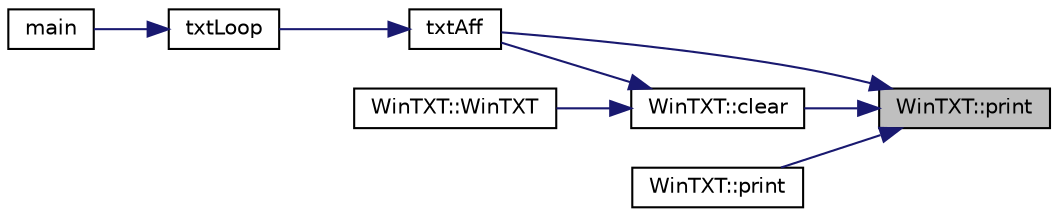 digraph "WinTXT::print"
{
 // LATEX_PDF_SIZE
  bgcolor="transparent";
  edge [fontname="Helvetica",fontsize="10",labelfontname="Helvetica",labelfontsize="10"];
  node [fontname="Helvetica",fontsize="10",shape=record];
  rankdir="RL";
  Node1 [label="WinTXT::print",height=0.2,width=0.4,color="black", fillcolor="grey75", style="filled", fontcolor="black",tooltip=" "];
  Node1 -> Node2 [dir="back",color="midnightblue",fontsize="10",style="solid",fontname="Helvetica"];
  Node2 [label="WinTXT::clear",height=0.2,width=0.4,color="black",URL="$classWinTXT.html#a1b4cb203533f78bed29498591631f436",tooltip=" "];
  Node2 -> Node3 [dir="back",color="midnightblue",fontsize="10",style="solid",fontname="Helvetica"];
  Node3 [label="txtAff",height=0.2,width=0.4,color="black",URL="$gameTxt_8cpp.html#a8660cc91c8dc47b28c5bf324284499e9",tooltip=" "];
  Node3 -> Node4 [dir="back",color="midnightblue",fontsize="10",style="solid",fontname="Helvetica"];
  Node4 [label="txtLoop",height=0.2,width=0.4,color="black",URL="$gameTxt_8cpp.html#a5eeb0d13b5fe5eba2c9d7415842d36d9",tooltip=" "];
  Node4 -> Node5 [dir="back",color="midnightblue",fontsize="10",style="solid",fontname="Helvetica"];
  Node5 [label="main",height=0.2,width=0.4,color="black",URL="$main_8cpp.html#a0ddf1224851353fc92bfbff6f499fa97",tooltip=" "];
  Node2 -> Node6 [dir="back",color="midnightblue",fontsize="10",style="solid",fontname="Helvetica"];
  Node6 [label="WinTXT::WinTXT",height=0.2,width=0.4,color="black",URL="$classWinTXT.html#ad471ddd48d2a7c43acccd1204e419527",tooltip=" "];
  Node1 -> Node7 [dir="back",color="midnightblue",fontsize="10",style="solid",fontname="Helvetica"];
  Node7 [label="WinTXT::print",height=0.2,width=0.4,color="black",URL="$classWinTXT.html#ad021d5fb9862b9ea7985f8cef50451e2",tooltip=" "];
  Node1 -> Node3 [dir="back",color="midnightblue",fontsize="10",style="solid",fontname="Helvetica"];
}
